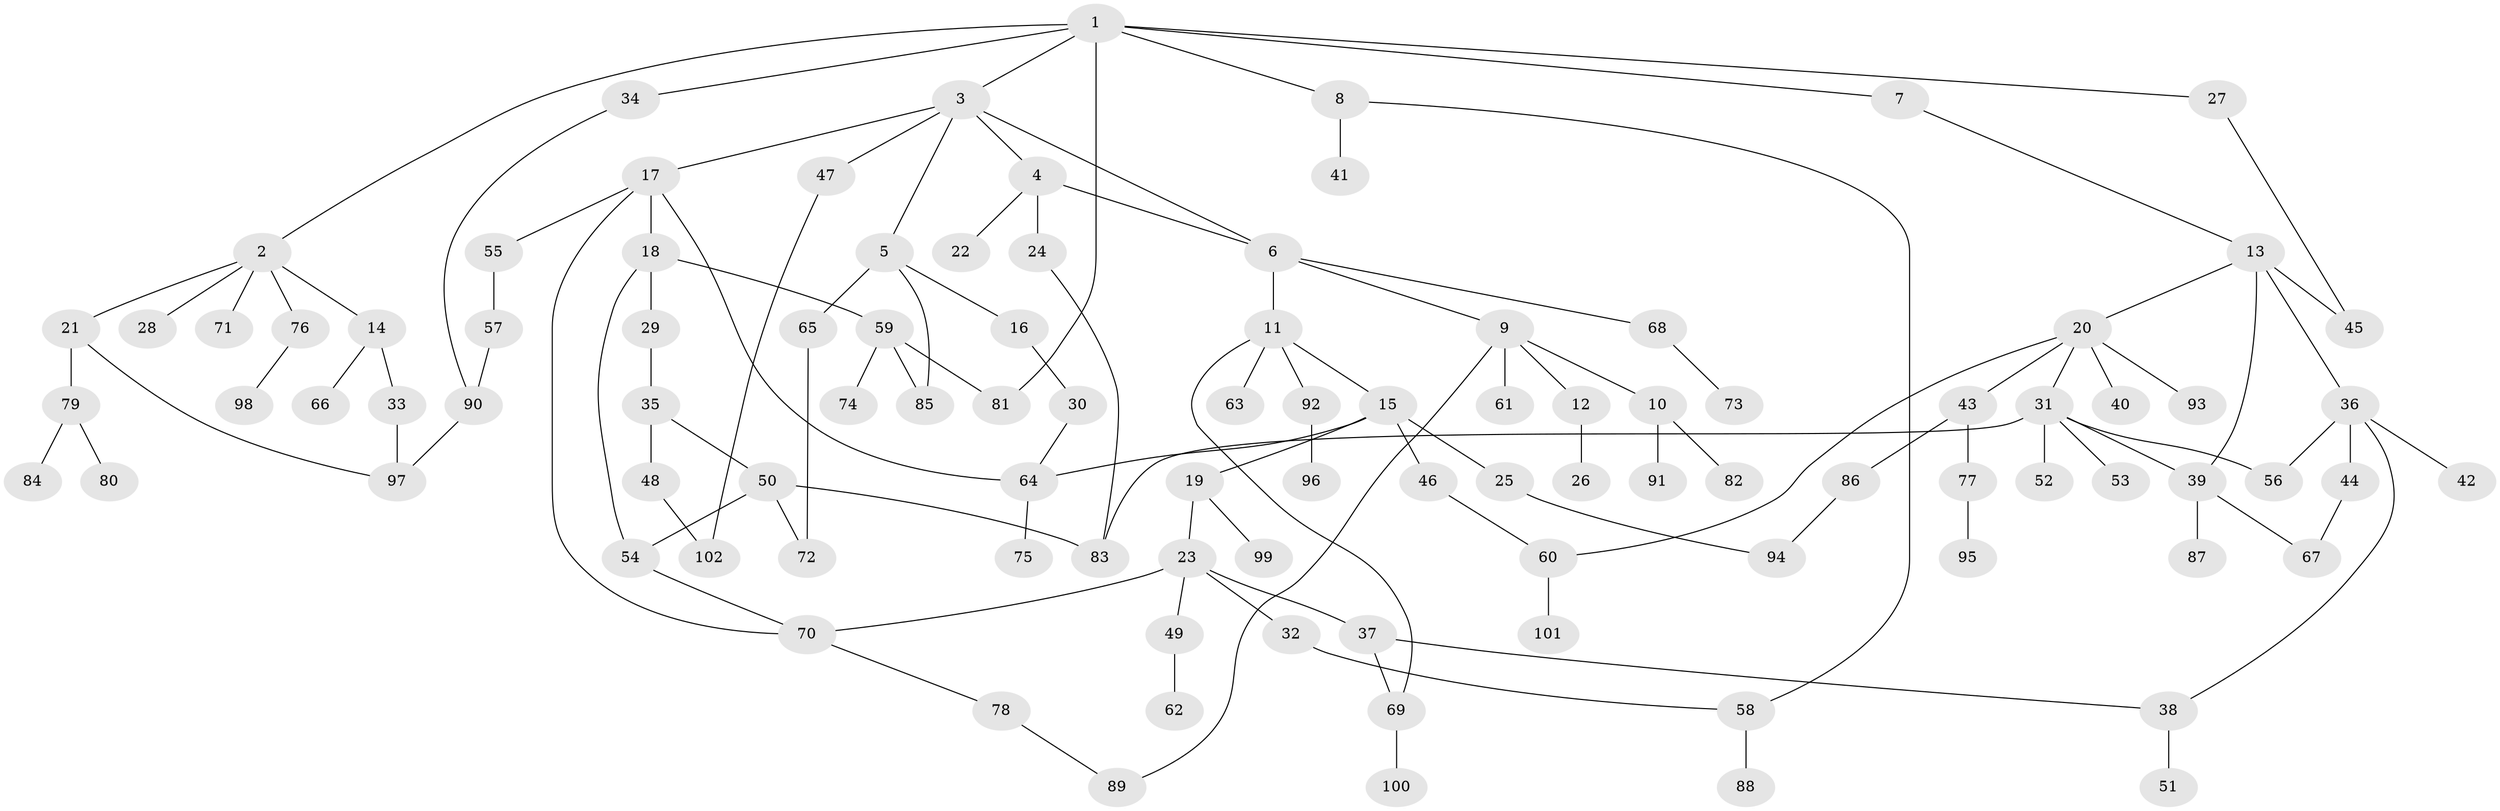 // Generated by graph-tools (version 1.1) at 2025/13/03/09/25 04:13:33]
// undirected, 102 vertices, 126 edges
graph export_dot {
graph [start="1"]
  node [color=gray90,style=filled];
  1;
  2;
  3;
  4;
  5;
  6;
  7;
  8;
  9;
  10;
  11;
  12;
  13;
  14;
  15;
  16;
  17;
  18;
  19;
  20;
  21;
  22;
  23;
  24;
  25;
  26;
  27;
  28;
  29;
  30;
  31;
  32;
  33;
  34;
  35;
  36;
  37;
  38;
  39;
  40;
  41;
  42;
  43;
  44;
  45;
  46;
  47;
  48;
  49;
  50;
  51;
  52;
  53;
  54;
  55;
  56;
  57;
  58;
  59;
  60;
  61;
  62;
  63;
  64;
  65;
  66;
  67;
  68;
  69;
  70;
  71;
  72;
  73;
  74;
  75;
  76;
  77;
  78;
  79;
  80;
  81;
  82;
  83;
  84;
  85;
  86;
  87;
  88;
  89;
  90;
  91;
  92;
  93;
  94;
  95;
  96;
  97;
  98;
  99;
  100;
  101;
  102;
  1 -- 2;
  1 -- 3;
  1 -- 7;
  1 -- 8;
  1 -- 27;
  1 -- 34;
  1 -- 81;
  2 -- 14;
  2 -- 21;
  2 -- 28;
  2 -- 71;
  2 -- 76;
  3 -- 4;
  3 -- 5;
  3 -- 17;
  3 -- 47;
  3 -- 6;
  4 -- 6;
  4 -- 22;
  4 -- 24;
  5 -- 16;
  5 -- 65;
  5 -- 85;
  6 -- 9;
  6 -- 11;
  6 -- 68;
  7 -- 13;
  8 -- 41;
  8 -- 58;
  9 -- 10;
  9 -- 12;
  9 -- 61;
  9 -- 89;
  10 -- 82;
  10 -- 91;
  11 -- 15;
  11 -- 63;
  11 -- 69;
  11 -- 92;
  12 -- 26;
  13 -- 20;
  13 -- 36;
  13 -- 45;
  13 -- 39;
  14 -- 33;
  14 -- 66;
  15 -- 19;
  15 -- 25;
  15 -- 46;
  15 -- 64;
  16 -- 30;
  17 -- 18;
  17 -- 55;
  17 -- 64;
  17 -- 70;
  18 -- 29;
  18 -- 59;
  18 -- 54;
  19 -- 23;
  19 -- 99;
  20 -- 31;
  20 -- 40;
  20 -- 43;
  20 -- 93;
  20 -- 60;
  21 -- 79;
  21 -- 97;
  23 -- 32;
  23 -- 37;
  23 -- 49;
  23 -- 70;
  24 -- 83;
  25 -- 94;
  27 -- 45;
  29 -- 35;
  30 -- 64;
  31 -- 39;
  31 -- 52;
  31 -- 53;
  31 -- 83;
  31 -- 56;
  32 -- 58;
  33 -- 97;
  34 -- 90;
  35 -- 48;
  35 -- 50;
  36 -- 38;
  36 -- 42;
  36 -- 44;
  36 -- 56;
  37 -- 38;
  37 -- 69;
  38 -- 51;
  39 -- 67;
  39 -- 87;
  43 -- 77;
  43 -- 86;
  44 -- 67;
  46 -- 60;
  47 -- 102;
  48 -- 102;
  49 -- 62;
  50 -- 54;
  50 -- 72;
  50 -- 83;
  54 -- 70;
  55 -- 57;
  57 -- 90;
  58 -- 88;
  59 -- 74;
  59 -- 85;
  59 -- 81;
  60 -- 101;
  64 -- 75;
  65 -- 72;
  68 -- 73;
  69 -- 100;
  70 -- 78;
  76 -- 98;
  77 -- 95;
  78 -- 89;
  79 -- 80;
  79 -- 84;
  86 -- 94;
  90 -- 97;
  92 -- 96;
}
